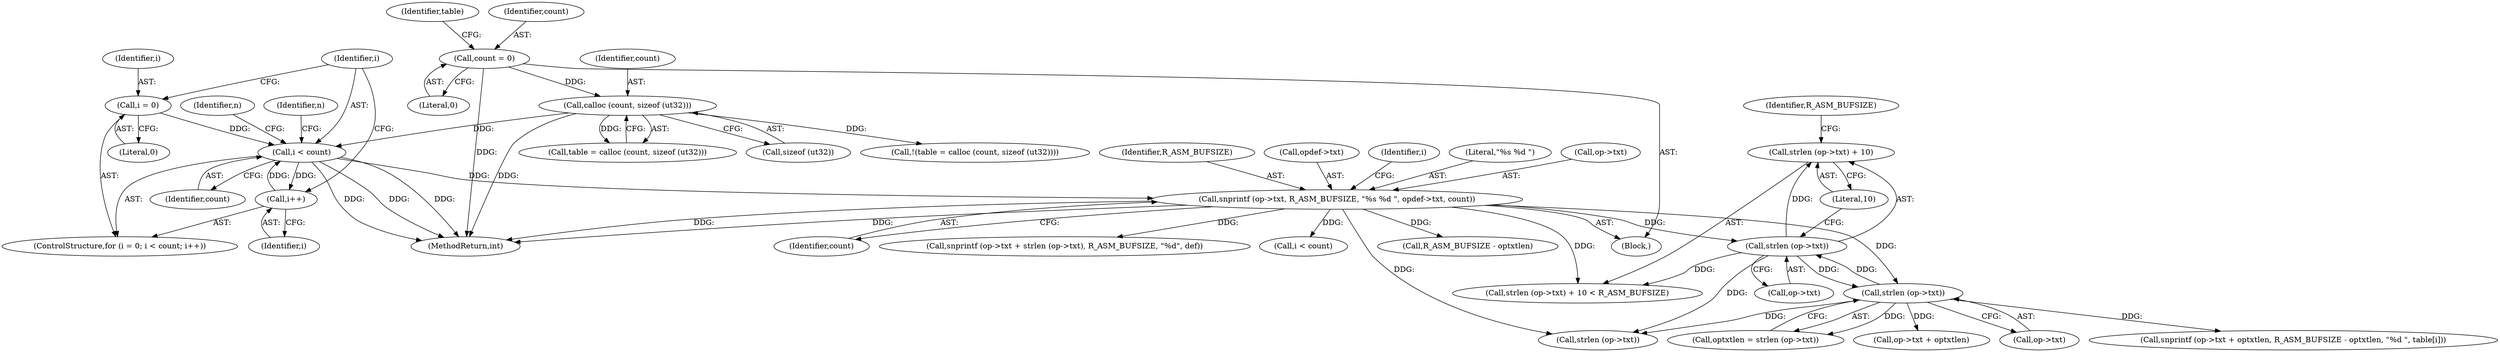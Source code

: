 digraph "1_radare2_bd276ef2fd8ac3401e65be7c126a43175ccfbcd7@del" {
"1000583" [label="(Call,strlen (op->txt) + 10)"];
"1000584" [label="(Call,strlen (op->txt))"];
"1000564" [label="(Call,snprintf (op->txt, R_ASM_BUFSIZE, \"%s %d \", opdef->txt, count))"];
"1000494" [label="(Call,i < count)"];
"1000497" [label="(Call,i++)"];
"1000491" [label="(Call,i = 0)"];
"1000475" [label="(Call,calloc (count, sizeof (ut32)))"];
"1000437" [label="(Call,count = 0)"];
"1000596" [label="(Call,strlen (op->txt))"];
"1000606" [label="(Call,R_ASM_BUFSIZE - optxtlen)"];
"1000498" [label="(Identifier,i)"];
"1000582" [label="(Call,strlen (op->txt) + 10 < R_ASM_BUFSIZE)"];
"1000597" [label="(Call,op->txt)"];
"1000585" [label="(Call,op->txt)"];
"1000573" [label="(Identifier,count)"];
"1000570" [label="(Call,opdef->txt)"];
"1000576" [label="(Identifier,i)"];
"1000475" [label="(Call,calloc (count, sizeof (ut32)))"];
"1000564" [label="(Call,snprintf (op->txt, R_ASM_BUFSIZE, \"%s %d \", opdef->txt, count))"];
"1000583" [label="(Call,strlen (op->txt) + 10)"];
"1000588" [label="(Literal,10)"];
"1000600" [label="(Call,snprintf (op->txt + optxtlen, R_ASM_BUFSIZE - optxtlen, \"%d \", table[i]))"];
"1000477" [label="(Call,sizeof (ut32))"];
"1000495" [label="(Identifier,i)"];
"1000476" [label="(Identifier,count)"];
"1000442" [label="(Identifier,table)"];
"1000613" [label="(Call,snprintf (op->txt + strlen (op->txt), R_ASM_BUFSIZE, \"%d\", def))"];
"1000490" [label="(ControlStructure,for (i = 0; i < count; i++))"];
"1000596" [label="(Call,strlen (op->txt))"];
"1000492" [label="(Identifier,i)"];
"1000437" [label="(Call,count = 0)"];
"1000579" [label="(Call,i < count)"];
"1000532" [label="(Identifier,n)"];
"1000569" [label="(Literal,\"%s %d \")"];
"1000594" [label="(Call,optxtlen = strlen (op->txt))"];
"1000497" [label="(Call,i++)"];
"1000439" [label="(Literal,0)"];
"1000493" [label="(Literal,0)"];
"1000438" [label="(Identifier,count)"];
"1000584" [label="(Call,strlen (op->txt))"];
"1000496" [label="(Identifier,count)"];
"1000501" [label="(Identifier,n)"];
"1000618" [label="(Call,strlen (op->txt))"];
"1000565" [label="(Call,op->txt)"];
"1000472" [label="(Call,!(table = calloc (count, sizeof (ut32))))"];
"1000491" [label="(Call,i = 0)"];
"1000589" [label="(Identifier,R_ASM_BUFSIZE)"];
"1000568" [label="(Identifier,R_ASM_BUFSIZE)"];
"1001086" [label="(MethodReturn,int)"];
"1000494" [label="(Call,i < count)"];
"1000473" [label="(Call,table = calloc (count, sizeof (ut32)))"];
"1000601" [label="(Call,op->txt + optxtlen)"];
"1000435" [label="(Block,)"];
"1000583" -> "1000582"  [label="AST: "];
"1000583" -> "1000588"  [label="CFG: "];
"1000584" -> "1000583"  [label="AST: "];
"1000588" -> "1000583"  [label="AST: "];
"1000589" -> "1000583"  [label="CFG: "];
"1000584" -> "1000583"  [label="DDG: "];
"1000584" -> "1000585"  [label="CFG: "];
"1000585" -> "1000584"  [label="AST: "];
"1000588" -> "1000584"  [label="CFG: "];
"1000584" -> "1000582"  [label="DDG: "];
"1000564" -> "1000584"  [label="DDG: "];
"1000596" -> "1000584"  [label="DDG: "];
"1000584" -> "1000596"  [label="DDG: "];
"1000584" -> "1000618"  [label="DDG: "];
"1000564" -> "1000435"  [label="AST: "];
"1000564" -> "1000573"  [label="CFG: "];
"1000565" -> "1000564"  [label="AST: "];
"1000568" -> "1000564"  [label="AST: "];
"1000569" -> "1000564"  [label="AST: "];
"1000570" -> "1000564"  [label="AST: "];
"1000573" -> "1000564"  [label="AST: "];
"1000576" -> "1000564"  [label="CFG: "];
"1000564" -> "1001086"  [label="DDG: "];
"1000564" -> "1001086"  [label="DDG: "];
"1000494" -> "1000564"  [label="DDG: "];
"1000564" -> "1000579"  [label="DDG: "];
"1000564" -> "1000582"  [label="DDG: "];
"1000564" -> "1000596"  [label="DDG: "];
"1000564" -> "1000606"  [label="DDG: "];
"1000564" -> "1000618"  [label="DDG: "];
"1000564" -> "1000613"  [label="DDG: "];
"1000494" -> "1000490"  [label="AST: "];
"1000494" -> "1000496"  [label="CFG: "];
"1000495" -> "1000494"  [label="AST: "];
"1000496" -> "1000494"  [label="AST: "];
"1000501" -> "1000494"  [label="CFG: "];
"1000532" -> "1000494"  [label="CFG: "];
"1000494" -> "1001086"  [label="DDG: "];
"1000494" -> "1001086"  [label="DDG: "];
"1000494" -> "1001086"  [label="DDG: "];
"1000497" -> "1000494"  [label="DDG: "];
"1000491" -> "1000494"  [label="DDG: "];
"1000475" -> "1000494"  [label="DDG: "];
"1000494" -> "1000497"  [label="DDG: "];
"1000497" -> "1000490"  [label="AST: "];
"1000497" -> "1000498"  [label="CFG: "];
"1000498" -> "1000497"  [label="AST: "];
"1000495" -> "1000497"  [label="CFG: "];
"1000491" -> "1000490"  [label="AST: "];
"1000491" -> "1000493"  [label="CFG: "];
"1000492" -> "1000491"  [label="AST: "];
"1000493" -> "1000491"  [label="AST: "];
"1000495" -> "1000491"  [label="CFG: "];
"1000475" -> "1000473"  [label="AST: "];
"1000475" -> "1000477"  [label="CFG: "];
"1000476" -> "1000475"  [label="AST: "];
"1000477" -> "1000475"  [label="AST: "];
"1000473" -> "1000475"  [label="CFG: "];
"1000475" -> "1001086"  [label="DDG: "];
"1000475" -> "1000472"  [label="DDG: "];
"1000475" -> "1000473"  [label="DDG: "];
"1000437" -> "1000475"  [label="DDG: "];
"1000437" -> "1000435"  [label="AST: "];
"1000437" -> "1000439"  [label="CFG: "];
"1000438" -> "1000437"  [label="AST: "];
"1000439" -> "1000437"  [label="AST: "];
"1000442" -> "1000437"  [label="CFG: "];
"1000437" -> "1001086"  [label="DDG: "];
"1000596" -> "1000594"  [label="AST: "];
"1000596" -> "1000597"  [label="CFG: "];
"1000597" -> "1000596"  [label="AST: "];
"1000594" -> "1000596"  [label="CFG: "];
"1000596" -> "1000594"  [label="DDG: "];
"1000596" -> "1000600"  [label="DDG: "];
"1000596" -> "1000601"  [label="DDG: "];
"1000596" -> "1000618"  [label="DDG: "];
}
